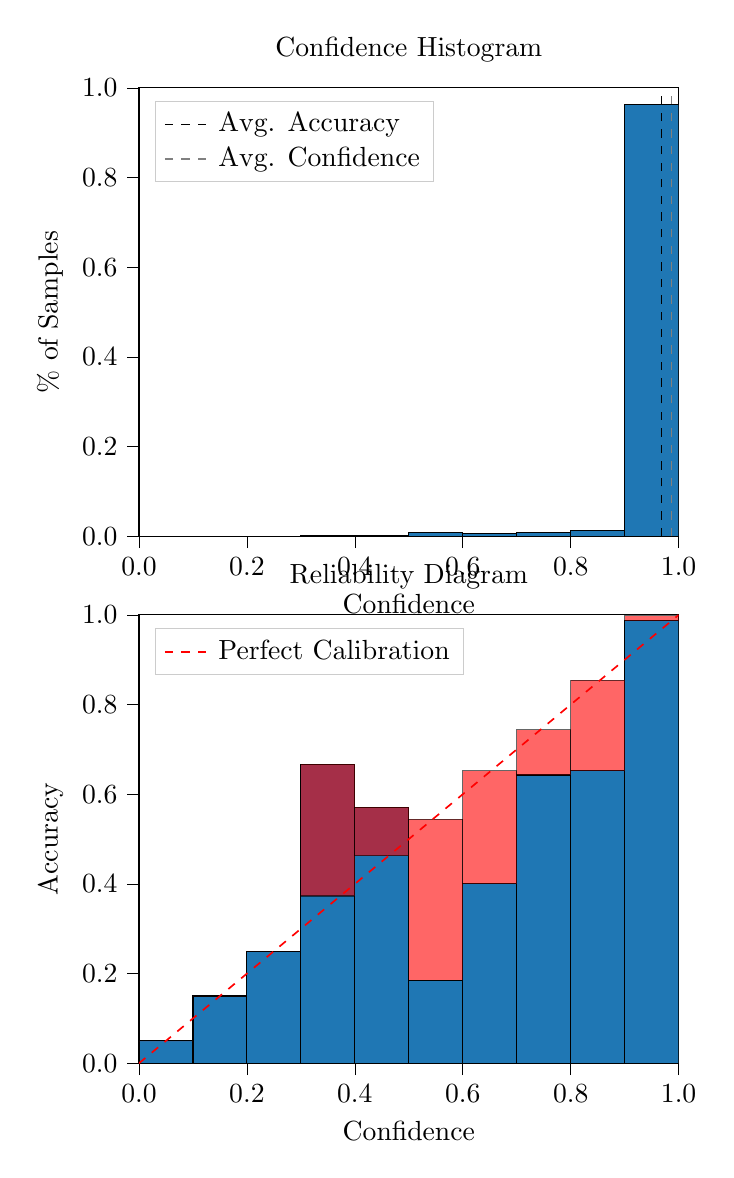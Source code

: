 % This file was created by tikzplotlib v0.9.8.
\begin{tikzpicture}

\definecolor{color0}{rgb}{0.122,0.467,0.706}

\begin{groupplot}[group style={group size=1 by 2}]
\nextgroupplot[
legend cell align={left},
legend style={
  fill opacity=0.8,
  draw opacity=1,
  text opacity=1,
  at={(0.03,0.97)},
  anchor=north west,
  draw=white!80!black
},
tick align=outside,
tick pos=left,
title={Confidence Histogram},
x grid style={white!69.02!black},
xlabel={Confidence},
xmin=0, xmax=1,
xtick style={color=black},
xtick={0,0.2,0.4,0.6,0.8,1},
xticklabels={0.0,0.2,0.4,0.6,0.8,1.0},
y grid style={white!69.02!black},
ylabel={\% of Samples},
ymin=0, ymax=1,
ytick style={color=black},
ytick={0,0.2,0.4,0.6,0.8,1},
yticklabels={0.0,0.2,0.4,0.6,0.8,1.0}
]
\draw[draw=black,fill=color0] (axis cs:-6.939e-18,0) rectangle (axis cs:0.1,0);
\draw[draw=black,fill=color0] (axis cs:0.1,0) rectangle (axis cs:0.2,0);
\draw[draw=black,fill=color0] (axis cs:0.2,0) rectangle (axis cs:0.3,0);
\draw[draw=black,fill=color0] (axis cs:0.3,0) rectangle (axis cs:0.4,0.001);
\draw[draw=black,fill=color0] (axis cs:0.4,0) rectangle (axis cs:0.5,0.002);
\draw[draw=black,fill=color0] (axis cs:0.5,0) rectangle (axis cs:0.6,0.008);
\draw[draw=black,fill=color0] (axis cs:0.6,0) rectangle (axis cs:0.7,0.006);
\draw[draw=black,fill=color0] (axis cs:0.7,0) rectangle (axis cs:0.8,0.008);
\draw[draw=black,fill=color0] (axis cs:0.8,0) rectangle (axis cs:0.9,0.013);
\draw[draw=black,fill=color0] (axis cs:0.9,0) rectangle (axis cs:1,0.962);
\addplot [semithick, black, dashed]
table {%
0.968 0
0.968 1
};
\addlegendentry{Avg. Accuracy}
\addplot [semithick, white!50.196!black, dashed]
table {%
0.987 0
0.987 1
};
\addlegendentry{Avg. Confidence}

\nextgroupplot[
legend cell align={left},
legend style={
  fill opacity=0.8,
  draw opacity=1,
  text opacity=1,
  at={(0.03,0.97)},
  anchor=north west,
  draw=white!80!black
},
tick align=outside,
tick pos=left,
title={Reliability Diagram},
x grid style={white!69.02!black},
xlabel={Confidence},
xmin=0, xmax=1,
xtick style={color=black},
xtick={0,0.2,0.4,0.6,0.8,1},
xticklabels={0.0,0.2,0.4,0.6,0.8,1.0},
y grid style={white!69.02!black},
ylabel={Accuracy},
ymin=0, ymax=1,
ytick style={color=black},
ytick={0,0.2,0.4,0.6,0.8,1},
yticklabels={0.0,0.2,0.4,0.6,0.8,1.0}
]
\draw[draw=black,fill=color0] (axis cs:-6.939e-18,0) rectangle (axis cs:0.1,0.05);
\draw[draw=black,fill=color0] (axis cs:0.1,0) rectangle (axis cs:0.2,0.15);
\draw[draw=black,fill=color0] (axis cs:0.2,0) rectangle (axis cs:0.3,0.25);
\draw[draw=black,fill=color0] (axis cs:0.3,0) rectangle (axis cs:0.4,0.667);
\draw[draw=black,fill=color0] (axis cs:0.4,0) rectangle (axis cs:0.5,0.571);
\draw[draw=black,fill=color0] (axis cs:0.5,0) rectangle (axis cs:0.6,0.185);
\draw[draw=black,fill=color0] (axis cs:0.6,0) rectangle (axis cs:0.7,0.4);
\draw[draw=black,fill=color0] (axis cs:0.7,0) rectangle (axis cs:0.8,0.643);
\draw[draw=black,fill=color0] (axis cs:0.8,0) rectangle (axis cs:0.9,0.652);
\draw[draw=black,fill=color0] (axis cs:0.9,0) rectangle (axis cs:1,0.987);
\draw[draw=black,fill=red,opacity=0.6] (axis cs:-6.939e-18,0.05) rectangle (axis cs:0.1,0.05);
\draw[draw=black,fill=red,opacity=0.6] (axis cs:0.1,0.15) rectangle (axis cs:0.2,0.15);
\draw[draw=black,fill=red,opacity=0.6] (axis cs:0.2,0.25) rectangle (axis cs:0.3,0.25);
\draw[draw=black,fill=red,opacity=0.6] (axis cs:0.3,0.667) rectangle (axis cs:0.4,0.373);
\draw[draw=black,fill=red,opacity=0.6] (axis cs:0.4,0.571) rectangle (axis cs:0.5,0.463);
\draw[draw=black,fill=red,opacity=0.6] (axis cs:0.5,0.185) rectangle (axis cs:0.6,0.544);
\draw[draw=black,fill=red,opacity=0.6] (axis cs:0.6,0.4) rectangle (axis cs:0.7,0.652);
\draw[draw=black,fill=red,opacity=0.6] (axis cs:0.7,0.643) rectangle (axis cs:0.8,0.744);
\draw[draw=black,fill=red,opacity=0.6] (axis cs:0.8,0.652) rectangle (axis cs:0.9,0.854);
\draw[draw=black,fill=red,opacity=0.6] (axis cs:0.9,0.987) rectangle (axis cs:1,0.998);
\addplot [semithick, red, dashed]
table {%
0 0
1 1
};
\addlegendentry{Perfect Calibration}
\end{groupplot}

\end{tikzpicture}
